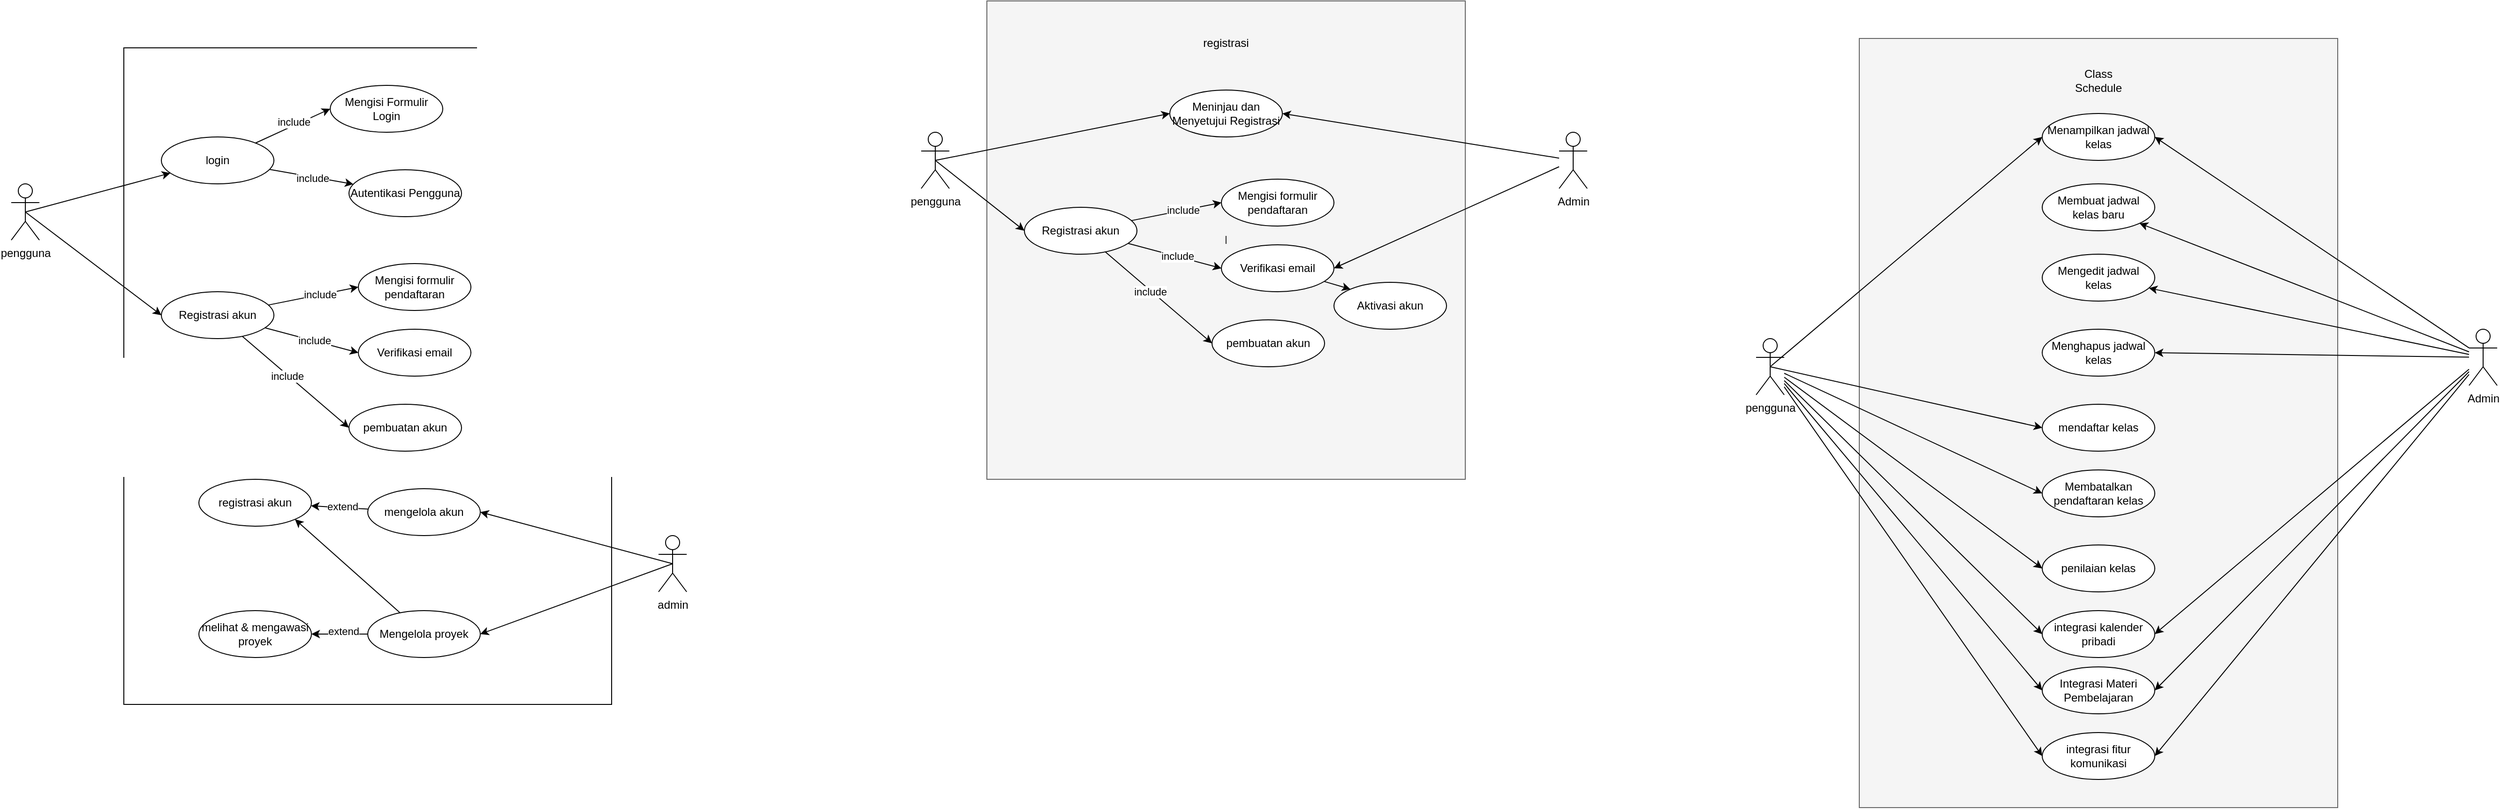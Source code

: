 <mxfile version="24.4.4" type="github">
  <diagram name="Page-1" id="GVJ1iX5HuRSKtNW2ZLqt">
    <mxGraphModel dx="1429" dy="775" grid="1" gridSize="10" guides="1" tooltips="1" connect="1" arrows="1" fold="1" page="1" pageScale="1" pageWidth="850" pageHeight="1100" math="0" shadow="0">
      <root>
        <mxCell id="0" />
        <mxCell id="1" parent="0" />
        <mxCell id="Ghh5MO6lA1N3eXlEfwJm-44" value="l" style="rounded=0;whiteSpace=wrap;html=1;fillColor=#f5f5f5;strokeColor=#666666;fontColor=#333333;" vertex="1" parent="1">
          <mxGeometry x="1200" y="130" width="510" height="510" as="geometry" />
        </mxCell>
        <mxCell id="Ghh5MO6lA1N3eXlEfwJm-2" value="" style="rounded=0;whiteSpace=wrap;html=1;" vertex="1" parent="1">
          <mxGeometry x="280" y="180" width="520" height="700" as="geometry" />
        </mxCell>
        <mxCell id="Ghh5MO6lA1N3eXlEfwJm-13" style="rounded=0;orthogonalLoop=1;jettySize=auto;html=1;exitX=0.5;exitY=0.5;exitDx=0;exitDy=0;exitPerimeter=0;" edge="1" parent="1" source="Ghh5MO6lA1N3eXlEfwJm-1" target="Ghh5MO6lA1N3eXlEfwJm-3">
          <mxGeometry relative="1" as="geometry" />
        </mxCell>
        <mxCell id="Ghh5MO6lA1N3eXlEfwJm-24" style="rounded=0;orthogonalLoop=1;jettySize=auto;html=1;entryX=0;entryY=0.5;entryDx=0;entryDy=0;exitX=0.5;exitY=0.5;exitDx=0;exitDy=0;exitPerimeter=0;" edge="1" parent="1" source="Ghh5MO6lA1N3eXlEfwJm-1" target="Ghh5MO6lA1N3eXlEfwJm-14">
          <mxGeometry relative="1" as="geometry" />
        </mxCell>
        <mxCell id="Ghh5MO6lA1N3eXlEfwJm-1" value="pengguna" style="shape=umlActor;verticalLabelPosition=bottom;verticalAlign=top;html=1;outlineConnect=0;" vertex="1" parent="1">
          <mxGeometry x="160" y="325" width="30" height="60" as="geometry" />
        </mxCell>
        <mxCell id="Ghh5MO6lA1N3eXlEfwJm-7" style="rounded=0;orthogonalLoop=1;jettySize=auto;html=1;entryX=0;entryY=0.5;entryDx=0;entryDy=0;endArrow=classic;endFill=1;" edge="1" parent="1" source="Ghh5MO6lA1N3eXlEfwJm-3" target="Ghh5MO6lA1N3eXlEfwJm-6">
          <mxGeometry relative="1" as="geometry" />
        </mxCell>
        <mxCell id="Ghh5MO6lA1N3eXlEfwJm-8" value="include" style="edgeLabel;html=1;align=center;verticalAlign=middle;resizable=0;points=[];" vertex="1" connectable="0" parent="Ghh5MO6lA1N3eXlEfwJm-7">
          <mxGeometry x="0.155" y="2" relative="1" as="geometry">
            <mxPoint x="-5" as="offset" />
          </mxGeometry>
        </mxCell>
        <mxCell id="Ghh5MO6lA1N3eXlEfwJm-11" style="rounded=0;orthogonalLoop=1;jettySize=auto;html=1;" edge="1" parent="1" source="Ghh5MO6lA1N3eXlEfwJm-3" target="Ghh5MO6lA1N3eXlEfwJm-5">
          <mxGeometry relative="1" as="geometry" />
        </mxCell>
        <mxCell id="Ghh5MO6lA1N3eXlEfwJm-12" value="include" style="edgeLabel;html=1;align=center;verticalAlign=middle;resizable=0;points=[];" vertex="1" connectable="0" parent="Ghh5MO6lA1N3eXlEfwJm-11">
          <mxGeometry x="0.255" y="1" relative="1" as="geometry">
            <mxPoint x="-11" as="offset" />
          </mxGeometry>
        </mxCell>
        <mxCell id="Ghh5MO6lA1N3eXlEfwJm-3" value="login" style="ellipse;whiteSpace=wrap;html=1;" vertex="1" parent="1">
          <mxGeometry x="320" y="275" width="120" height="50" as="geometry" />
        </mxCell>
        <mxCell id="Ghh5MO6lA1N3eXlEfwJm-5" value="Autentikasi Pengguna" style="ellipse;whiteSpace=wrap;html=1;" vertex="1" parent="1">
          <mxGeometry x="520" y="310" width="120" height="50" as="geometry" />
        </mxCell>
        <mxCell id="Ghh5MO6lA1N3eXlEfwJm-6" value="Mengisi Formulir Login" style="ellipse;whiteSpace=wrap;html=1;" vertex="1" parent="1">
          <mxGeometry x="500" y="220" width="120" height="50" as="geometry" />
        </mxCell>
        <mxCell id="Ghh5MO6lA1N3eXlEfwJm-18" style="rounded=0;orthogonalLoop=1;jettySize=auto;html=1;entryX=0;entryY=0.5;entryDx=0;entryDy=0;" edge="1" parent="1" source="Ghh5MO6lA1N3eXlEfwJm-14" target="Ghh5MO6lA1N3eXlEfwJm-17">
          <mxGeometry relative="1" as="geometry" />
        </mxCell>
        <mxCell id="Ghh5MO6lA1N3eXlEfwJm-21" value="include" style="edgeLabel;html=1;align=center;verticalAlign=middle;resizable=0;points=[];" vertex="1" connectable="0" parent="Ghh5MO6lA1N3eXlEfwJm-18">
          <mxGeometry x="0.15" relative="1" as="geometry">
            <mxPoint as="offset" />
          </mxGeometry>
        </mxCell>
        <mxCell id="Ghh5MO6lA1N3eXlEfwJm-19" style="rounded=0;orthogonalLoop=1;jettySize=auto;html=1;entryX=0;entryY=0.5;entryDx=0;entryDy=0;" edge="1" parent="1" source="Ghh5MO6lA1N3eXlEfwJm-14" target="Ghh5MO6lA1N3eXlEfwJm-16">
          <mxGeometry relative="1" as="geometry" />
        </mxCell>
        <mxCell id="Ghh5MO6lA1N3eXlEfwJm-22" value="include" style="edgeLabel;html=1;align=center;verticalAlign=middle;resizable=0;points=[];" vertex="1" connectable="0" parent="Ghh5MO6lA1N3eXlEfwJm-19">
          <mxGeometry x="0.045" y="1" relative="1" as="geometry">
            <mxPoint as="offset" />
          </mxGeometry>
        </mxCell>
        <mxCell id="Ghh5MO6lA1N3eXlEfwJm-20" style="rounded=0;orthogonalLoop=1;jettySize=auto;html=1;entryX=0;entryY=0.5;entryDx=0;entryDy=0;" edge="1" parent="1" source="Ghh5MO6lA1N3eXlEfwJm-14" target="Ghh5MO6lA1N3eXlEfwJm-15">
          <mxGeometry relative="1" as="geometry" />
        </mxCell>
        <mxCell id="Ghh5MO6lA1N3eXlEfwJm-23" value="include" style="edgeLabel;html=1;align=center;verticalAlign=middle;resizable=0;points=[];" vertex="1" connectable="0" parent="Ghh5MO6lA1N3eXlEfwJm-20">
          <mxGeometry x="-0.147" y="-1" relative="1" as="geometry">
            <mxPoint as="offset" />
          </mxGeometry>
        </mxCell>
        <mxCell id="Ghh5MO6lA1N3eXlEfwJm-14" value="Registrasi akun" style="ellipse;whiteSpace=wrap;html=1;" vertex="1" parent="1">
          <mxGeometry x="320" y="440" width="120" height="50" as="geometry" />
        </mxCell>
        <mxCell id="Ghh5MO6lA1N3eXlEfwJm-15" value="pembuatan akun" style="ellipse;whiteSpace=wrap;html=1;" vertex="1" parent="1">
          <mxGeometry x="520" y="560" width="120" height="50" as="geometry" />
        </mxCell>
        <mxCell id="Ghh5MO6lA1N3eXlEfwJm-16" value="Verifikasi email" style="ellipse;whiteSpace=wrap;html=1;" vertex="1" parent="1">
          <mxGeometry x="530" y="480" width="120" height="50" as="geometry" />
        </mxCell>
        <mxCell id="Ghh5MO6lA1N3eXlEfwJm-17" value="Mengisi formulir pendaftaran" style="ellipse;whiteSpace=wrap;html=1;" vertex="1" parent="1">
          <mxGeometry x="530" y="410" width="120" height="50" as="geometry" />
        </mxCell>
        <mxCell id="Ghh5MO6lA1N3eXlEfwJm-30" style="rounded=0;orthogonalLoop=1;jettySize=auto;html=1;entryX=1;entryY=0.5;entryDx=0;entryDy=0;exitX=0.5;exitY=0.5;exitDx=0;exitDy=0;exitPerimeter=0;" edge="1" parent="1" source="Ghh5MO6lA1N3eXlEfwJm-25" target="Ghh5MO6lA1N3eXlEfwJm-29">
          <mxGeometry relative="1" as="geometry" />
        </mxCell>
        <mxCell id="Ghh5MO6lA1N3eXlEfwJm-25" value="admin" style="shape=umlActor;verticalLabelPosition=bottom;verticalAlign=top;html=1;outlineConnect=0;" vertex="1" parent="1">
          <mxGeometry x="850" y="700" width="30" height="60" as="geometry" />
        </mxCell>
        <mxCell id="Ghh5MO6lA1N3eXlEfwJm-34" style="edgeStyle=orthogonalEdgeStyle;rounded=0;orthogonalLoop=1;jettySize=auto;html=1;" edge="1" parent="1" source="Ghh5MO6lA1N3eXlEfwJm-28" target="Ghh5MO6lA1N3eXlEfwJm-32">
          <mxGeometry relative="1" as="geometry" />
        </mxCell>
        <mxCell id="Ghh5MO6lA1N3eXlEfwJm-35" value="extend" style="edgeLabel;html=1;align=center;verticalAlign=middle;resizable=0;points=[];" vertex="1" connectable="0" parent="Ghh5MO6lA1N3eXlEfwJm-34">
          <mxGeometry x="-0.128" y="-3" relative="1" as="geometry">
            <mxPoint as="offset" />
          </mxGeometry>
        </mxCell>
        <mxCell id="Ghh5MO6lA1N3eXlEfwJm-39" style="rounded=0;orthogonalLoop=1;jettySize=auto;html=1;entryX=1;entryY=1;entryDx=0;entryDy=0;" edge="1" parent="1" source="Ghh5MO6lA1N3eXlEfwJm-28" target="Ghh5MO6lA1N3eXlEfwJm-33">
          <mxGeometry relative="1" as="geometry" />
        </mxCell>
        <mxCell id="Ghh5MO6lA1N3eXlEfwJm-28" value="Mengelola proyek" style="ellipse;whiteSpace=wrap;html=1;" vertex="1" parent="1">
          <mxGeometry x="540" y="780" width="120" height="50" as="geometry" />
        </mxCell>
        <mxCell id="Ghh5MO6lA1N3eXlEfwJm-36" style="rounded=0;orthogonalLoop=1;jettySize=auto;html=1;" edge="1" parent="1" source="Ghh5MO6lA1N3eXlEfwJm-29" target="Ghh5MO6lA1N3eXlEfwJm-33">
          <mxGeometry relative="1" as="geometry" />
        </mxCell>
        <mxCell id="Ghh5MO6lA1N3eXlEfwJm-37" value="extend" style="edgeLabel;html=1;align=center;verticalAlign=middle;resizable=0;points=[];" vertex="1" connectable="0" parent="Ghh5MO6lA1N3eXlEfwJm-36">
          <mxGeometry x="0.184" y="1" relative="1" as="geometry">
            <mxPoint x="8" y="-2" as="offset" />
          </mxGeometry>
        </mxCell>
        <mxCell id="Ghh5MO6lA1N3eXlEfwJm-29" value="mengelola akun" style="ellipse;whiteSpace=wrap;html=1;" vertex="1" parent="1">
          <mxGeometry x="540" y="650" width="120" height="50" as="geometry" />
        </mxCell>
        <mxCell id="Ghh5MO6lA1N3eXlEfwJm-31" style="rounded=0;orthogonalLoop=1;jettySize=auto;html=1;entryX=1;entryY=0.5;entryDx=0;entryDy=0;exitX=0.5;exitY=0.5;exitDx=0;exitDy=0;exitPerimeter=0;" edge="1" parent="1" source="Ghh5MO6lA1N3eXlEfwJm-25" target="Ghh5MO6lA1N3eXlEfwJm-28">
          <mxGeometry relative="1" as="geometry">
            <mxPoint x="875" y="740" as="sourcePoint" />
            <mxPoint x="670" y="685" as="targetPoint" />
          </mxGeometry>
        </mxCell>
        <mxCell id="Ghh5MO6lA1N3eXlEfwJm-32" value="melihat &amp;amp; mengawasi proyek" style="ellipse;whiteSpace=wrap;html=1;" vertex="1" parent="1">
          <mxGeometry x="360" y="780" width="120" height="50" as="geometry" />
        </mxCell>
        <mxCell id="Ghh5MO6lA1N3eXlEfwJm-33" value="registrasi akun" style="ellipse;whiteSpace=wrap;html=1;" vertex="1" parent="1">
          <mxGeometry x="360" y="640" width="120" height="50" as="geometry" />
        </mxCell>
        <mxCell id="Ghh5MO6lA1N3eXlEfwJm-66" value="registrasi" style="text;html=1;align=center;verticalAlign=middle;whiteSpace=wrap;rounded=0;" vertex="1" parent="1">
          <mxGeometry x="1425" y="160" width="60" height="30" as="geometry" />
        </mxCell>
        <mxCell id="Ghh5MO6lA1N3eXlEfwJm-68" style="rounded=0;orthogonalLoop=1;jettySize=auto;html=1;entryX=0;entryY=0.5;entryDx=0;entryDy=0;" edge="1" source="Ghh5MO6lA1N3eXlEfwJm-74" target="Ghh5MO6lA1N3eXlEfwJm-77" parent="1">
          <mxGeometry relative="1" as="geometry" />
        </mxCell>
        <mxCell id="Ghh5MO6lA1N3eXlEfwJm-69" value="include" style="edgeLabel;html=1;align=center;verticalAlign=middle;resizable=0;points=[];" vertex="1" connectable="0" parent="Ghh5MO6lA1N3eXlEfwJm-68">
          <mxGeometry x="0.15" relative="1" as="geometry">
            <mxPoint as="offset" />
          </mxGeometry>
        </mxCell>
        <mxCell id="Ghh5MO6lA1N3eXlEfwJm-70" style="rounded=0;orthogonalLoop=1;jettySize=auto;html=1;entryX=0;entryY=0.5;entryDx=0;entryDy=0;" edge="1" source="Ghh5MO6lA1N3eXlEfwJm-74" target="Ghh5MO6lA1N3eXlEfwJm-76" parent="1">
          <mxGeometry relative="1" as="geometry" />
        </mxCell>
        <mxCell id="Ghh5MO6lA1N3eXlEfwJm-71" value="include" style="edgeLabel;html=1;align=center;verticalAlign=middle;resizable=0;points=[];" vertex="1" connectable="0" parent="Ghh5MO6lA1N3eXlEfwJm-70">
          <mxGeometry x="0.045" y="1" relative="1" as="geometry">
            <mxPoint as="offset" />
          </mxGeometry>
        </mxCell>
        <mxCell id="Ghh5MO6lA1N3eXlEfwJm-72" style="rounded=0;orthogonalLoop=1;jettySize=auto;html=1;entryX=0;entryY=0.5;entryDx=0;entryDy=0;" edge="1" source="Ghh5MO6lA1N3eXlEfwJm-74" target="Ghh5MO6lA1N3eXlEfwJm-75" parent="1">
          <mxGeometry relative="1" as="geometry" />
        </mxCell>
        <mxCell id="Ghh5MO6lA1N3eXlEfwJm-73" value="include" style="edgeLabel;html=1;align=center;verticalAlign=middle;resizable=0;points=[];" vertex="1" connectable="0" parent="Ghh5MO6lA1N3eXlEfwJm-72">
          <mxGeometry x="-0.147" y="-1" relative="1" as="geometry">
            <mxPoint as="offset" />
          </mxGeometry>
        </mxCell>
        <mxCell id="Ghh5MO6lA1N3eXlEfwJm-74" value="Registrasi akun" style="ellipse;whiteSpace=wrap;html=1;" vertex="1" parent="1">
          <mxGeometry x="1240" y="350" width="120" height="50" as="geometry" />
        </mxCell>
        <mxCell id="Ghh5MO6lA1N3eXlEfwJm-75" value="pembuatan akun" style="ellipse;whiteSpace=wrap;html=1;" vertex="1" parent="1">
          <mxGeometry x="1440" y="470" width="120" height="50" as="geometry" />
        </mxCell>
        <mxCell id="Ghh5MO6lA1N3eXlEfwJm-81" style="rounded=0;orthogonalLoop=1;jettySize=auto;html=1;entryX=0;entryY=0;entryDx=0;entryDy=0;" edge="1" parent="1" source="Ghh5MO6lA1N3eXlEfwJm-76" target="Ghh5MO6lA1N3eXlEfwJm-80">
          <mxGeometry relative="1" as="geometry" />
        </mxCell>
        <mxCell id="Ghh5MO6lA1N3eXlEfwJm-76" value="Verifikasi email" style="ellipse;whiteSpace=wrap;html=1;" vertex="1" parent="1">
          <mxGeometry x="1450" y="390" width="120" height="50" as="geometry" />
        </mxCell>
        <mxCell id="Ghh5MO6lA1N3eXlEfwJm-77" value="Mengisi formulir pendaftaran" style="ellipse;whiteSpace=wrap;html=1;" vertex="1" parent="1">
          <mxGeometry x="1450" y="320" width="120" height="50" as="geometry" />
        </mxCell>
        <mxCell id="Ghh5MO6lA1N3eXlEfwJm-83" style="rounded=0;orthogonalLoop=1;jettySize=auto;html=1;entryX=0;entryY=0.5;entryDx=0;entryDy=0;exitX=0.5;exitY=0.5;exitDx=0;exitDy=0;exitPerimeter=0;" edge="1" parent="1" source="Ghh5MO6lA1N3eXlEfwJm-78" target="Ghh5MO6lA1N3eXlEfwJm-82">
          <mxGeometry relative="1" as="geometry" />
        </mxCell>
        <mxCell id="Ghh5MO6lA1N3eXlEfwJm-78" value="pengguna" style="shape=umlActor;verticalLabelPosition=bottom;verticalAlign=top;html=1;outlineConnect=0;" vertex="1" parent="1">
          <mxGeometry x="1130" y="270" width="30" height="60" as="geometry" />
        </mxCell>
        <mxCell id="Ghh5MO6lA1N3eXlEfwJm-79" style="rounded=0;orthogonalLoop=1;jettySize=auto;html=1;entryX=0;entryY=0.5;entryDx=0;entryDy=0;exitX=0.5;exitY=0.5;exitDx=0;exitDy=0;exitPerimeter=0;" edge="1" source="Ghh5MO6lA1N3eXlEfwJm-78" parent="1" target="Ghh5MO6lA1N3eXlEfwJm-74">
          <mxGeometry relative="1" as="geometry">
            <mxPoint x="1270" y="385" as="targetPoint" />
          </mxGeometry>
        </mxCell>
        <mxCell id="Ghh5MO6lA1N3eXlEfwJm-80" value="Aktivasi akun" style="ellipse;whiteSpace=wrap;html=1;" vertex="1" parent="1">
          <mxGeometry x="1570" y="430" width="120" height="50" as="geometry" />
        </mxCell>
        <mxCell id="Ghh5MO6lA1N3eXlEfwJm-82" value="Meninjau dan Menyetujui Registrasi" style="ellipse;whiteSpace=wrap;html=1;" vertex="1" parent="1">
          <mxGeometry x="1395" y="225" width="120" height="50" as="geometry" />
        </mxCell>
        <mxCell id="Ghh5MO6lA1N3eXlEfwJm-85" style="rounded=0;orthogonalLoop=1;jettySize=auto;html=1;entryX=1;entryY=0.5;entryDx=0;entryDy=0;" edge="1" parent="1" source="Ghh5MO6lA1N3eXlEfwJm-84" target="Ghh5MO6lA1N3eXlEfwJm-76">
          <mxGeometry relative="1" as="geometry" />
        </mxCell>
        <mxCell id="Ghh5MO6lA1N3eXlEfwJm-86" style="rounded=0;orthogonalLoop=1;jettySize=auto;html=1;entryX=1;entryY=0.5;entryDx=0;entryDy=0;" edge="1" parent="1" source="Ghh5MO6lA1N3eXlEfwJm-84" target="Ghh5MO6lA1N3eXlEfwJm-82">
          <mxGeometry relative="1" as="geometry" />
        </mxCell>
        <mxCell id="Ghh5MO6lA1N3eXlEfwJm-84" value="Admin" style="shape=umlActor;verticalLabelPosition=bottom;verticalAlign=top;html=1;outlineConnect=0;" vertex="1" parent="1">
          <mxGeometry x="1810" y="270" width="30" height="60" as="geometry" />
        </mxCell>
        <mxCell id="Ghh5MO6lA1N3eXlEfwJm-87" value="l" style="rounded=0;whiteSpace=wrap;html=1;fillColor=#f5f5f5;strokeColor=#666666;fontColor=#333333;" vertex="1" parent="1">
          <mxGeometry x="2130" y="170" width="510" height="820" as="geometry" />
        </mxCell>
        <mxCell id="Ghh5MO6lA1N3eXlEfwJm-88" value="Class Schedule" style="text;html=1;align=center;verticalAlign=middle;whiteSpace=wrap;rounded=0;" vertex="1" parent="1">
          <mxGeometry x="2355" y="200" width="60" height="30" as="geometry" />
        </mxCell>
        <mxCell id="Ghh5MO6lA1N3eXlEfwJm-95" value="mendaftar kelas" style="ellipse;whiteSpace=wrap;html=1;" vertex="1" parent="1">
          <mxGeometry x="2325" y="560" width="120" height="50" as="geometry" />
        </mxCell>
        <mxCell id="Ghh5MO6lA1N3eXlEfwJm-96" value="penilaian kelas" style="ellipse;whiteSpace=wrap;html=1;" vertex="1" parent="1">
          <mxGeometry x="2325" y="710" width="120" height="50" as="geometry" />
        </mxCell>
        <mxCell id="Ghh5MO6lA1N3eXlEfwJm-99" value="Membatalkan pendaftaran kelas" style="ellipse;whiteSpace=wrap;html=1;" vertex="1" parent="1">
          <mxGeometry x="2325" y="630" width="120" height="50" as="geometry" />
        </mxCell>
        <mxCell id="Ghh5MO6lA1N3eXlEfwJm-100" style="rounded=0;orthogonalLoop=1;jettySize=auto;html=1;entryX=0;entryY=0.5;entryDx=0;entryDy=0;exitX=0.5;exitY=0.5;exitDx=0;exitDy=0;exitPerimeter=0;" edge="1" source="Ghh5MO6lA1N3eXlEfwJm-101" target="Ghh5MO6lA1N3eXlEfwJm-104" parent="1">
          <mxGeometry relative="1" as="geometry" />
        </mxCell>
        <mxCell id="Ghh5MO6lA1N3eXlEfwJm-115" style="rounded=0;orthogonalLoop=1;jettySize=auto;html=1;entryX=0;entryY=0.5;entryDx=0;entryDy=0;" edge="1" parent="1" source="Ghh5MO6lA1N3eXlEfwJm-101" target="Ghh5MO6lA1N3eXlEfwJm-99">
          <mxGeometry relative="1" as="geometry" />
        </mxCell>
        <mxCell id="Ghh5MO6lA1N3eXlEfwJm-116" style="rounded=0;orthogonalLoop=1;jettySize=auto;html=1;entryX=0;entryY=0.5;entryDx=0;entryDy=0;" edge="1" parent="1" source="Ghh5MO6lA1N3eXlEfwJm-101" target="Ghh5MO6lA1N3eXlEfwJm-96">
          <mxGeometry relative="1" as="geometry" />
        </mxCell>
        <mxCell id="Ghh5MO6lA1N3eXlEfwJm-117" style="rounded=0;orthogonalLoop=1;jettySize=auto;html=1;entryX=0;entryY=0.5;entryDx=0;entryDy=0;" edge="1" parent="1" source="Ghh5MO6lA1N3eXlEfwJm-101" target="Ghh5MO6lA1N3eXlEfwJm-108">
          <mxGeometry relative="1" as="geometry" />
        </mxCell>
        <mxCell id="Ghh5MO6lA1N3eXlEfwJm-118" style="rounded=0;orthogonalLoop=1;jettySize=auto;html=1;entryX=0;entryY=0.5;entryDx=0;entryDy=0;" edge="1" parent="1" source="Ghh5MO6lA1N3eXlEfwJm-101" target="Ghh5MO6lA1N3eXlEfwJm-109">
          <mxGeometry relative="1" as="geometry" />
        </mxCell>
        <mxCell id="Ghh5MO6lA1N3eXlEfwJm-119" style="rounded=0;orthogonalLoop=1;jettySize=auto;html=1;entryX=0;entryY=0.5;entryDx=0;entryDy=0;" edge="1" parent="1" source="Ghh5MO6lA1N3eXlEfwJm-101" target="Ghh5MO6lA1N3eXlEfwJm-110">
          <mxGeometry relative="1" as="geometry" />
        </mxCell>
        <mxCell id="Ghh5MO6lA1N3eXlEfwJm-101" value="pengguna" style="shape=umlActor;verticalLabelPosition=bottom;verticalAlign=top;html=1;outlineConnect=0;" vertex="1" parent="1">
          <mxGeometry x="2020" y="490" width="30" height="60" as="geometry" />
        </mxCell>
        <mxCell id="Ghh5MO6lA1N3eXlEfwJm-102" style="rounded=0;orthogonalLoop=1;jettySize=auto;html=1;entryX=0;entryY=0.5;entryDx=0;entryDy=0;exitX=0.5;exitY=0.5;exitDx=0;exitDy=0;exitPerimeter=0;" edge="1" source="Ghh5MO6lA1N3eXlEfwJm-101" target="Ghh5MO6lA1N3eXlEfwJm-95" parent="1">
          <mxGeometry relative="1" as="geometry">
            <mxPoint x="2200" y="425" as="targetPoint" />
          </mxGeometry>
        </mxCell>
        <mxCell id="Ghh5MO6lA1N3eXlEfwJm-104" value="Menampilkan jadwal kelas" style="ellipse;whiteSpace=wrap;html=1;" vertex="1" parent="1">
          <mxGeometry x="2325" y="250" width="120" height="50" as="geometry" />
        </mxCell>
        <mxCell id="Ghh5MO6lA1N3eXlEfwJm-105" style="rounded=0;orthogonalLoop=1;jettySize=auto;html=1;entryX=1;entryY=0.5;entryDx=0;entryDy=0;" edge="1" source="Ghh5MO6lA1N3eXlEfwJm-107" target="Ghh5MO6lA1N3eXlEfwJm-104" parent="1">
          <mxGeometry relative="1" as="geometry">
            <mxPoint x="2610" y="360.0" as="targetPoint" />
          </mxGeometry>
        </mxCell>
        <mxCell id="Ghh5MO6lA1N3eXlEfwJm-112" style="rounded=0;orthogonalLoop=1;jettySize=auto;html=1;" edge="1" parent="1" source="Ghh5MO6lA1N3eXlEfwJm-107" target="Ghh5MO6lA1N3eXlEfwJm-111">
          <mxGeometry relative="1" as="geometry" />
        </mxCell>
        <mxCell id="Ghh5MO6lA1N3eXlEfwJm-120" style="rounded=0;orthogonalLoop=1;jettySize=auto;html=1;entryX=1;entryY=0.5;entryDx=0;entryDy=0;" edge="1" parent="1" source="Ghh5MO6lA1N3eXlEfwJm-107" target="Ghh5MO6lA1N3eXlEfwJm-108">
          <mxGeometry relative="1" as="geometry" />
        </mxCell>
        <mxCell id="Ghh5MO6lA1N3eXlEfwJm-121" style="rounded=0;orthogonalLoop=1;jettySize=auto;html=1;entryX=1;entryY=0.5;entryDx=0;entryDy=0;" edge="1" parent="1" source="Ghh5MO6lA1N3eXlEfwJm-107" target="Ghh5MO6lA1N3eXlEfwJm-109">
          <mxGeometry relative="1" as="geometry" />
        </mxCell>
        <mxCell id="Ghh5MO6lA1N3eXlEfwJm-122" style="rounded=0;orthogonalLoop=1;jettySize=auto;html=1;entryX=1;entryY=0.5;entryDx=0;entryDy=0;" edge="1" parent="1" source="Ghh5MO6lA1N3eXlEfwJm-107" target="Ghh5MO6lA1N3eXlEfwJm-110">
          <mxGeometry relative="1" as="geometry" />
        </mxCell>
        <mxCell id="Ghh5MO6lA1N3eXlEfwJm-124" style="rounded=0;orthogonalLoop=1;jettySize=auto;html=1;entryX=1;entryY=0.5;entryDx=0;entryDy=0;" edge="1" parent="1" source="Ghh5MO6lA1N3eXlEfwJm-107" target="Ghh5MO6lA1N3eXlEfwJm-123">
          <mxGeometry relative="1" as="geometry" />
        </mxCell>
        <mxCell id="Ghh5MO6lA1N3eXlEfwJm-107" value="Admin" style="shape=umlActor;verticalLabelPosition=bottom;verticalAlign=top;html=1;outlineConnect=0;" vertex="1" parent="1">
          <mxGeometry x="2780" y="480" width="30" height="60" as="geometry" />
        </mxCell>
        <mxCell id="Ghh5MO6lA1N3eXlEfwJm-108" value="integrasi kalender pribadi" style="ellipse;whiteSpace=wrap;html=1;" vertex="1" parent="1">
          <mxGeometry x="2325" y="780" width="120" height="50" as="geometry" />
        </mxCell>
        <mxCell id="Ghh5MO6lA1N3eXlEfwJm-109" value="Integrasi Materi Pembelajaran" style="ellipse;whiteSpace=wrap;html=1;" vertex="1" parent="1">
          <mxGeometry x="2325" y="840" width="120" height="50" as="geometry" />
        </mxCell>
        <mxCell id="Ghh5MO6lA1N3eXlEfwJm-110" value="integrasi fitur komunikasi" style="ellipse;whiteSpace=wrap;html=1;" vertex="1" parent="1">
          <mxGeometry x="2325" y="910" width="120" height="50" as="geometry" />
        </mxCell>
        <mxCell id="Ghh5MO6lA1N3eXlEfwJm-111" value="Membuat jadwal kelas baru" style="ellipse;whiteSpace=wrap;html=1;" vertex="1" parent="1">
          <mxGeometry x="2325" y="325" width="120" height="50" as="geometry" />
        </mxCell>
        <mxCell id="Ghh5MO6lA1N3eXlEfwJm-113" value="Mengedit jadwal kelas" style="ellipse;whiteSpace=wrap;html=1;" vertex="1" parent="1">
          <mxGeometry x="2325" y="400" width="120" height="50" as="geometry" />
        </mxCell>
        <mxCell id="Ghh5MO6lA1N3eXlEfwJm-114" style="rounded=0;orthogonalLoop=1;jettySize=auto;html=1;" edge="1" target="Ghh5MO6lA1N3eXlEfwJm-113" parent="1" source="Ghh5MO6lA1N3eXlEfwJm-107">
          <mxGeometry relative="1" as="geometry">
            <mxPoint x="2740" y="415" as="sourcePoint" />
          </mxGeometry>
        </mxCell>
        <mxCell id="Ghh5MO6lA1N3eXlEfwJm-123" value="Menghapus jadwal kelas" style="ellipse;whiteSpace=wrap;html=1;" vertex="1" parent="1">
          <mxGeometry x="2325" y="480" width="120" height="50" as="geometry" />
        </mxCell>
      </root>
    </mxGraphModel>
  </diagram>
</mxfile>
